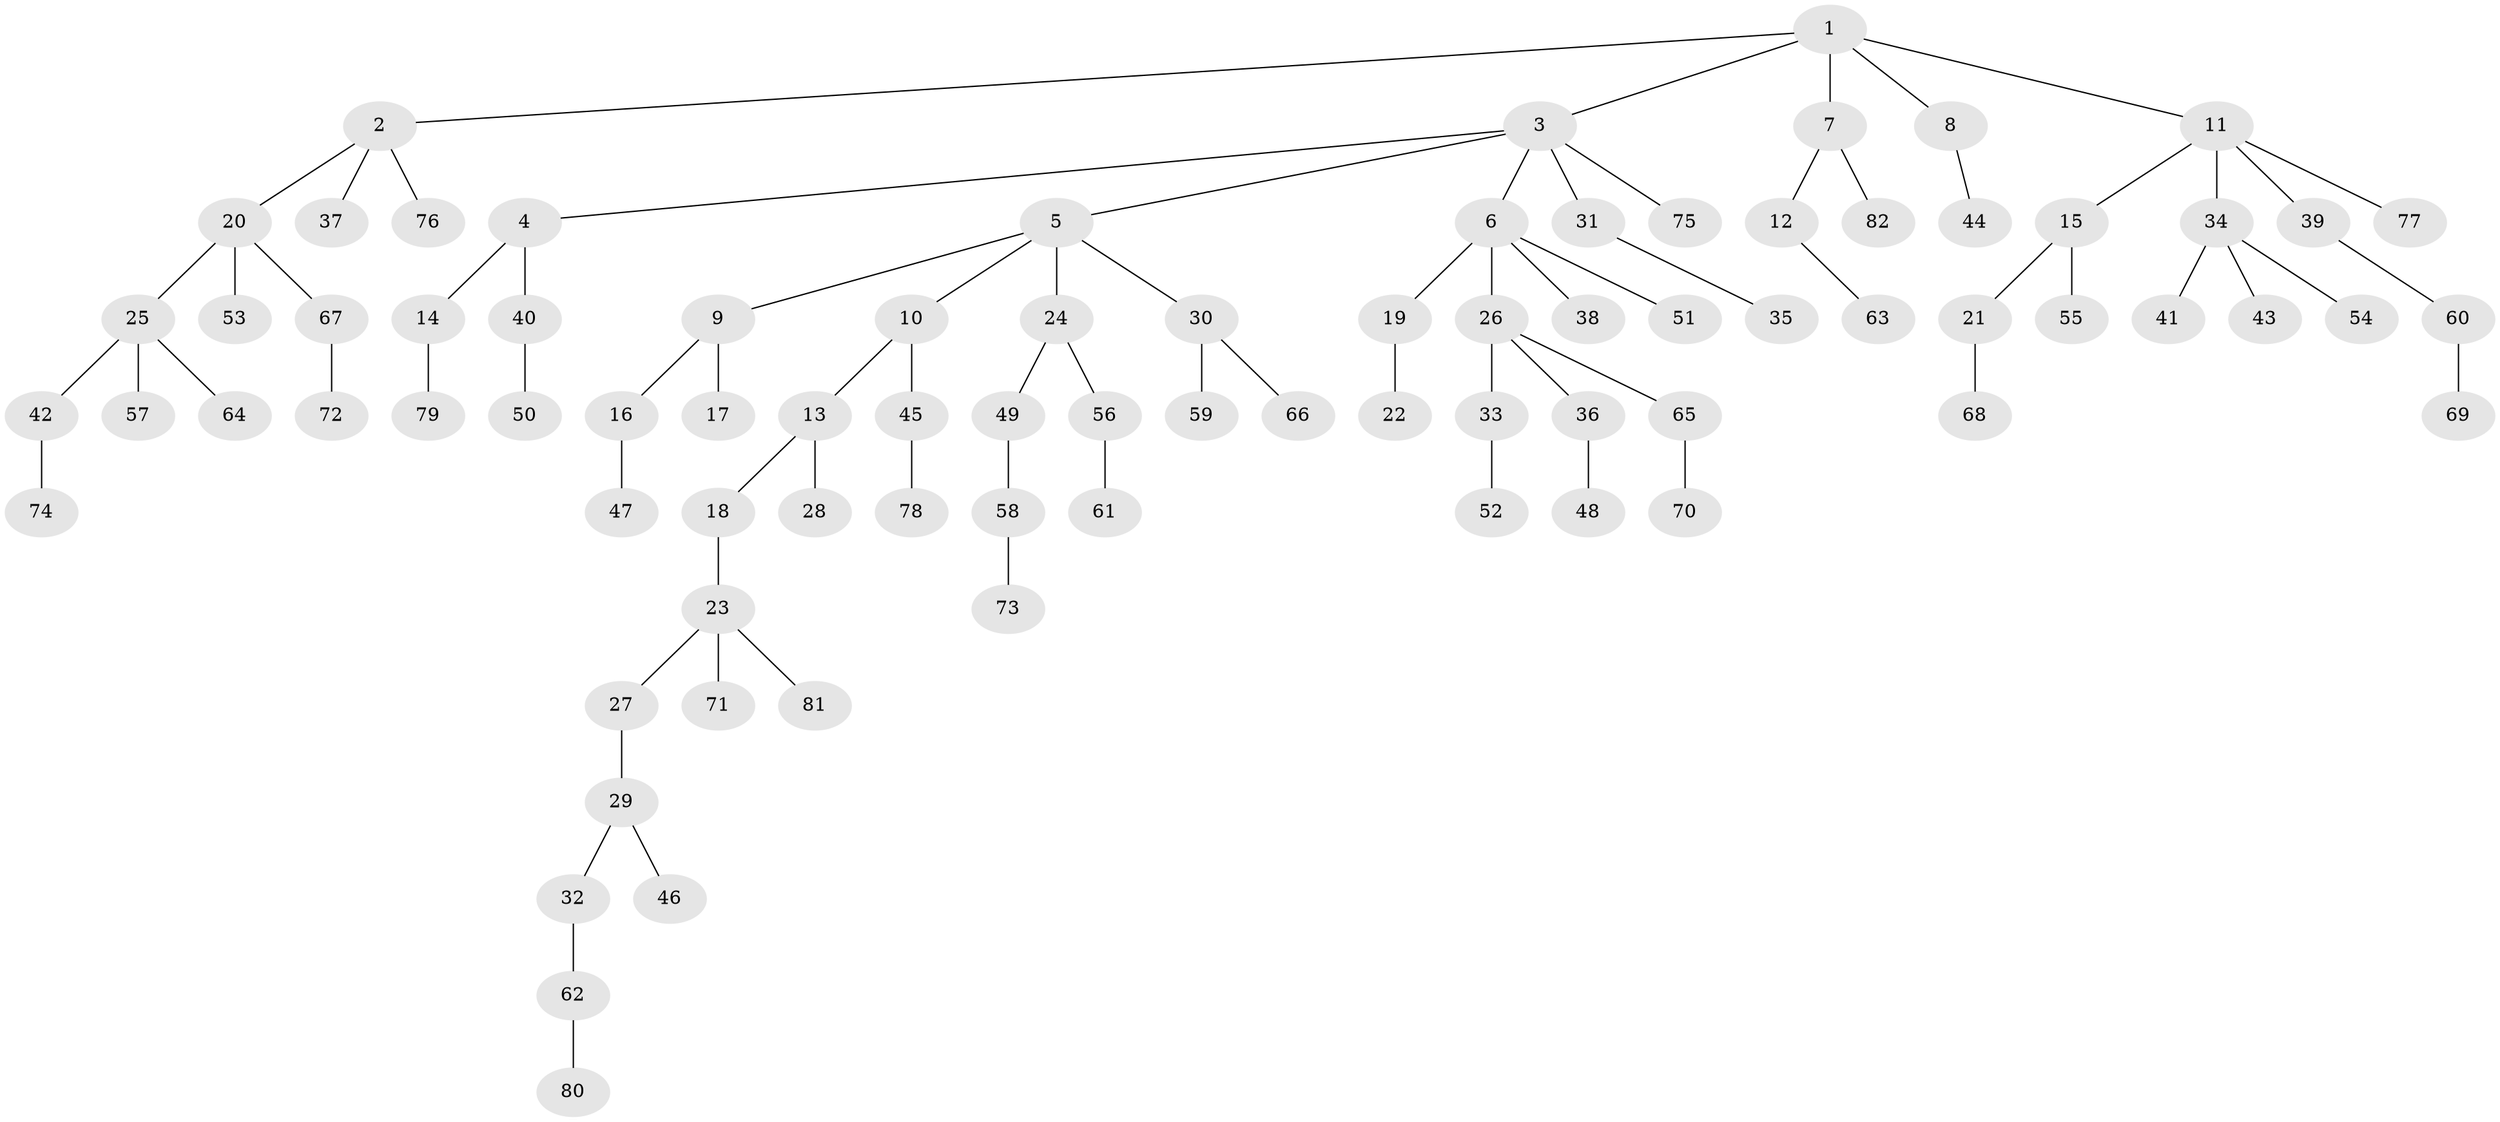 // coarse degree distribution, {5: 0.05172413793103448, 3: 0.1896551724137931, 2: 0.22413793103448276, 1: 0.4827586206896552, 4: 0.05172413793103448}
// Generated by graph-tools (version 1.1) at 2025/37/03/04/25 23:37:23]
// undirected, 82 vertices, 81 edges
graph export_dot {
  node [color=gray90,style=filled];
  1;
  2;
  3;
  4;
  5;
  6;
  7;
  8;
  9;
  10;
  11;
  12;
  13;
  14;
  15;
  16;
  17;
  18;
  19;
  20;
  21;
  22;
  23;
  24;
  25;
  26;
  27;
  28;
  29;
  30;
  31;
  32;
  33;
  34;
  35;
  36;
  37;
  38;
  39;
  40;
  41;
  42;
  43;
  44;
  45;
  46;
  47;
  48;
  49;
  50;
  51;
  52;
  53;
  54;
  55;
  56;
  57;
  58;
  59;
  60;
  61;
  62;
  63;
  64;
  65;
  66;
  67;
  68;
  69;
  70;
  71;
  72;
  73;
  74;
  75;
  76;
  77;
  78;
  79;
  80;
  81;
  82;
  1 -- 2;
  1 -- 3;
  1 -- 7;
  1 -- 8;
  1 -- 11;
  2 -- 20;
  2 -- 37;
  2 -- 76;
  3 -- 4;
  3 -- 5;
  3 -- 6;
  3 -- 31;
  3 -- 75;
  4 -- 14;
  4 -- 40;
  5 -- 9;
  5 -- 10;
  5 -- 24;
  5 -- 30;
  6 -- 19;
  6 -- 26;
  6 -- 38;
  6 -- 51;
  7 -- 12;
  7 -- 82;
  8 -- 44;
  9 -- 16;
  9 -- 17;
  10 -- 13;
  10 -- 45;
  11 -- 15;
  11 -- 34;
  11 -- 39;
  11 -- 77;
  12 -- 63;
  13 -- 18;
  13 -- 28;
  14 -- 79;
  15 -- 21;
  15 -- 55;
  16 -- 47;
  18 -- 23;
  19 -- 22;
  20 -- 25;
  20 -- 53;
  20 -- 67;
  21 -- 68;
  23 -- 27;
  23 -- 71;
  23 -- 81;
  24 -- 49;
  24 -- 56;
  25 -- 42;
  25 -- 57;
  25 -- 64;
  26 -- 33;
  26 -- 36;
  26 -- 65;
  27 -- 29;
  29 -- 32;
  29 -- 46;
  30 -- 59;
  30 -- 66;
  31 -- 35;
  32 -- 62;
  33 -- 52;
  34 -- 41;
  34 -- 43;
  34 -- 54;
  36 -- 48;
  39 -- 60;
  40 -- 50;
  42 -- 74;
  45 -- 78;
  49 -- 58;
  56 -- 61;
  58 -- 73;
  60 -- 69;
  62 -- 80;
  65 -- 70;
  67 -- 72;
}
